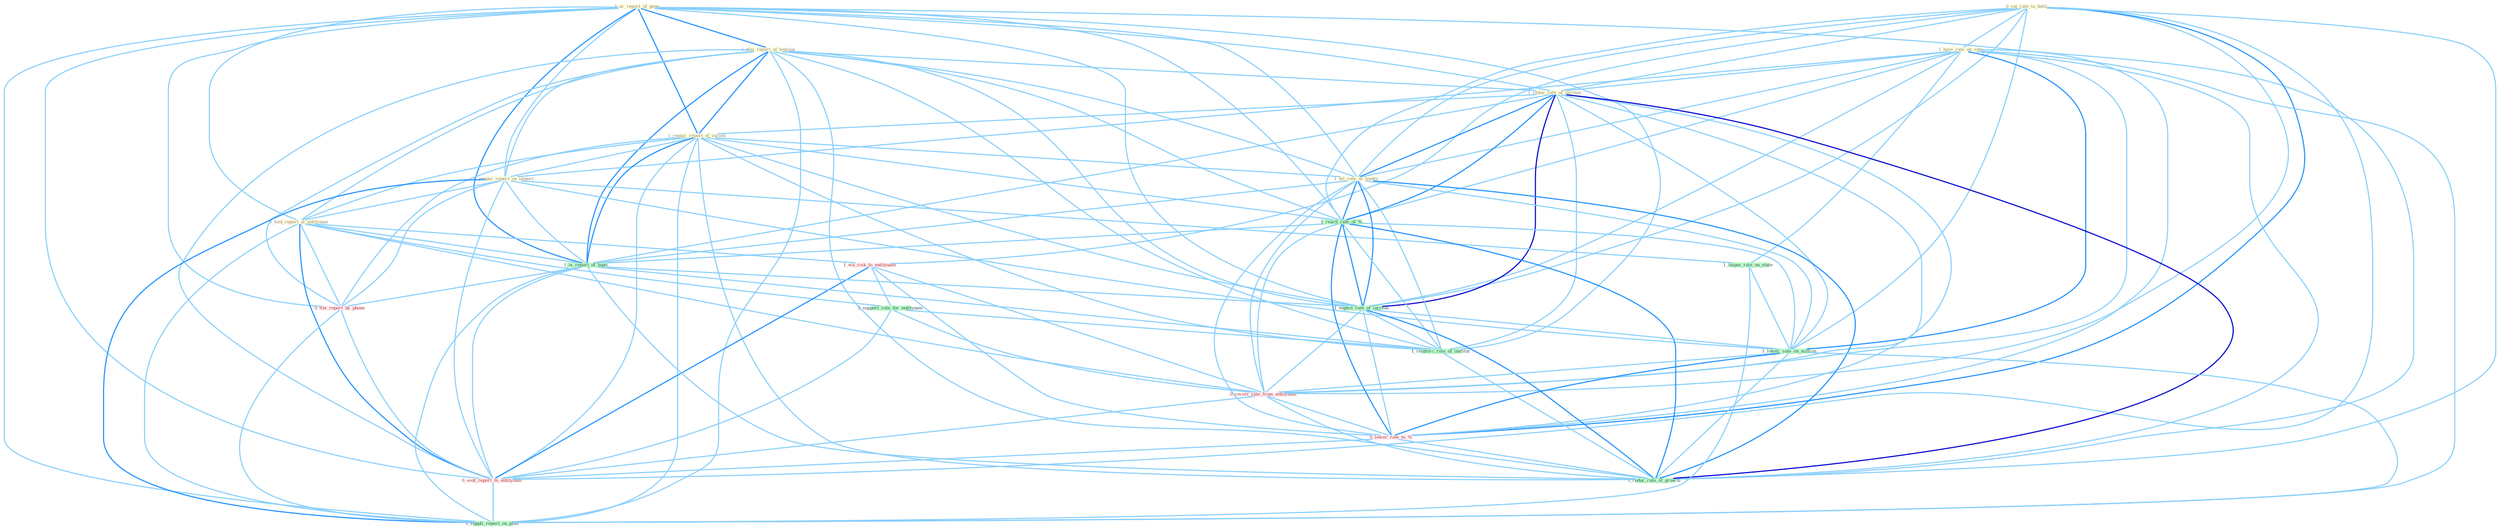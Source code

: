 Graph G{ 
    node
    [shape=polygon,style=filled,width=.5,height=.06,color="#BDFCC9",fixedsize=true,fontsize=4,
    fontcolor="#2f4f4f"];
    {node
    [color="#ffffe0", fontcolor="#8b7d6b"] "1_ar_report_of_gene " "1_plai_report_of_tension " "0_cut_rate_to_hold " "1_have_rate_on_vote " "1_reduc_rate_of_increas " "1_requir_report_of_varieti " "1_prepar_report_on_impact " "1_hit_rate_of_leader " "0_told_report_at_entitynam "}
{node [color="#fff0f5", fontcolor="#b22222"] "1_wa_risk_to_entitynam " "0_receiv_rate_from_entitynam " "0_file_report_by_phone " "0_lower_rate_to_% " "0_sent_report_to_entitynam "}
edge [color="#B0E2FF"];

	"1_ar_report_of_gene " -- "1_plai_report_of_tension " [w="2", color="#1e90ff" , len=0.8];
	"1_ar_report_of_gene " -- "1_reduc_rate_of_increas " [w="1", color="#87cefa" ];
	"1_ar_report_of_gene " -- "1_requir_report_of_varieti " [w="2", color="#1e90ff" , len=0.8];
	"1_ar_report_of_gene " -- "1_prepar_report_on_impact " [w="1", color="#87cefa" ];
	"1_ar_report_of_gene " -- "1_hit_rate_of_leader " [w="1", color="#87cefa" ];
	"1_ar_report_of_gene " -- "0_told_report_at_entitynam " [w="1", color="#87cefa" ];
	"1_ar_report_of_gene " -- "1_reach_rate_of_% " [w="1", color="#87cefa" ];
	"1_ar_report_of_gene " -- "1_is_report_of_topic " [w="2", color="#1e90ff" , len=0.8];
	"1_ar_report_of_gene " -- "1_expect_rate_of_increas " [w="1", color="#87cefa" ];
	"1_ar_report_of_gene " -- "1_reinforc_role_of_institut " [w="1", color="#87cefa" ];
	"1_ar_report_of_gene " -- "0_file_report_by_phone " [w="1", color="#87cefa" ];
	"1_ar_report_of_gene " -- "0_sent_report_to_entitynam " [w="1", color="#87cefa" ];
	"1_ar_report_of_gene " -- "1_suppli_report_on_plan " [w="1", color="#87cefa" ];
	"1_ar_report_of_gene " -- "1_reduc_rate_of_growth " [w="1", color="#87cefa" ];
	"1_plai_report_of_tension " -- "1_reduc_rate_of_increas " [w="1", color="#87cefa" ];
	"1_plai_report_of_tension " -- "1_requir_report_of_varieti " [w="2", color="#1e90ff" , len=0.8];
	"1_plai_report_of_tension " -- "1_prepar_report_on_impact " [w="1", color="#87cefa" ];
	"1_plai_report_of_tension " -- "1_hit_rate_of_leader " [w="1", color="#87cefa" ];
	"1_plai_report_of_tension " -- "0_told_report_at_entitynam " [w="1", color="#87cefa" ];
	"1_plai_report_of_tension " -- "1_reach_rate_of_% " [w="1", color="#87cefa" ];
	"1_plai_report_of_tension " -- "1_is_report_of_topic " [w="2", color="#1e90ff" , len=0.8];
	"1_plai_report_of_tension " -- "1_expect_rate_of_increas " [w="1", color="#87cefa" ];
	"1_plai_report_of_tension " -- "1_reinforc_role_of_institut " [w="1", color="#87cefa" ];
	"1_plai_report_of_tension " -- "0_file_report_by_phone " [w="1", color="#87cefa" ];
	"1_plai_report_of_tension " -- "0_sent_report_to_entitynam " [w="1", color="#87cefa" ];
	"1_plai_report_of_tension " -- "1_suppli_report_on_plan " [w="1", color="#87cefa" ];
	"1_plai_report_of_tension " -- "1_reduc_rate_of_growth " [w="1", color="#87cefa" ];
	"0_cut_rate_to_hold " -- "1_have_rate_on_vote " [w="1", color="#87cefa" ];
	"0_cut_rate_to_hold " -- "1_reduc_rate_of_increas " [w="1", color="#87cefa" ];
	"0_cut_rate_to_hold " -- "1_hit_rate_of_leader " [w="1", color="#87cefa" ];
	"0_cut_rate_to_hold " -- "1_wa_risk_to_entitynam " [w="1", color="#87cefa" ];
	"0_cut_rate_to_hold " -- "1_reach_rate_of_% " [w="1", color="#87cefa" ];
	"0_cut_rate_to_hold " -- "1_expect_rate_of_increas " [w="1", color="#87cefa" ];
	"0_cut_rate_to_hold " -- "1_lower_rate_on_million " [w="1", color="#87cefa" ];
	"0_cut_rate_to_hold " -- "0_receiv_rate_from_entitynam " [w="1", color="#87cefa" ];
	"0_cut_rate_to_hold " -- "0_lower_rate_to_% " [w="2", color="#1e90ff" , len=0.8];
	"0_cut_rate_to_hold " -- "0_sent_report_to_entitynam " [w="1", color="#87cefa" ];
	"0_cut_rate_to_hold " -- "1_reduc_rate_of_growth " [w="1", color="#87cefa" ];
	"1_have_rate_on_vote " -- "1_reduc_rate_of_increas " [w="1", color="#87cefa" ];
	"1_have_rate_on_vote " -- "1_prepar_report_on_impact " [w="1", color="#87cefa" ];
	"1_have_rate_on_vote " -- "1_hit_rate_of_leader " [w="1", color="#87cefa" ];
	"1_have_rate_on_vote " -- "1_impos_rule_on_state " [w="1", color="#87cefa" ];
	"1_have_rate_on_vote " -- "1_reach_rate_of_% " [w="1", color="#87cefa" ];
	"1_have_rate_on_vote " -- "1_expect_rate_of_increas " [w="1", color="#87cefa" ];
	"1_have_rate_on_vote " -- "1_lower_rate_on_million " [w="2", color="#1e90ff" , len=0.8];
	"1_have_rate_on_vote " -- "0_receiv_rate_from_entitynam " [w="1", color="#87cefa" ];
	"1_have_rate_on_vote " -- "0_lower_rate_to_% " [w="1", color="#87cefa" ];
	"1_have_rate_on_vote " -- "1_suppli_report_on_plan " [w="1", color="#87cefa" ];
	"1_have_rate_on_vote " -- "1_reduc_rate_of_growth " [w="1", color="#87cefa" ];
	"1_reduc_rate_of_increas " -- "1_requir_report_of_varieti " [w="1", color="#87cefa" ];
	"1_reduc_rate_of_increas " -- "1_hit_rate_of_leader " [w="2", color="#1e90ff" , len=0.8];
	"1_reduc_rate_of_increas " -- "1_reach_rate_of_% " [w="2", color="#1e90ff" , len=0.8];
	"1_reduc_rate_of_increas " -- "1_is_report_of_topic " [w="1", color="#87cefa" ];
	"1_reduc_rate_of_increas " -- "1_expect_rate_of_increas " [w="3", color="#0000cd" , len=0.6];
	"1_reduc_rate_of_increas " -- "1_reinforc_role_of_institut " [w="1", color="#87cefa" ];
	"1_reduc_rate_of_increas " -- "1_lower_rate_on_million " [w="1", color="#87cefa" ];
	"1_reduc_rate_of_increas " -- "0_receiv_rate_from_entitynam " [w="1", color="#87cefa" ];
	"1_reduc_rate_of_increas " -- "0_lower_rate_to_% " [w="1", color="#87cefa" ];
	"1_reduc_rate_of_increas " -- "1_reduc_rate_of_growth " [w="3", color="#0000cd" , len=0.6];
	"1_requir_report_of_varieti " -- "1_prepar_report_on_impact " [w="1", color="#87cefa" ];
	"1_requir_report_of_varieti " -- "1_hit_rate_of_leader " [w="1", color="#87cefa" ];
	"1_requir_report_of_varieti " -- "0_told_report_at_entitynam " [w="1", color="#87cefa" ];
	"1_requir_report_of_varieti " -- "1_reach_rate_of_% " [w="1", color="#87cefa" ];
	"1_requir_report_of_varieti " -- "1_is_report_of_topic " [w="2", color="#1e90ff" , len=0.8];
	"1_requir_report_of_varieti " -- "1_expect_rate_of_increas " [w="1", color="#87cefa" ];
	"1_requir_report_of_varieti " -- "1_reinforc_role_of_institut " [w="1", color="#87cefa" ];
	"1_requir_report_of_varieti " -- "0_file_report_by_phone " [w="1", color="#87cefa" ];
	"1_requir_report_of_varieti " -- "0_sent_report_to_entitynam " [w="1", color="#87cefa" ];
	"1_requir_report_of_varieti " -- "1_suppli_report_on_plan " [w="1", color="#87cefa" ];
	"1_requir_report_of_varieti " -- "1_reduc_rate_of_growth " [w="1", color="#87cefa" ];
	"1_prepar_report_on_impact " -- "0_told_report_at_entitynam " [w="1", color="#87cefa" ];
	"1_prepar_report_on_impact " -- "1_impos_rule_on_state " [w="1", color="#87cefa" ];
	"1_prepar_report_on_impact " -- "1_is_report_of_topic " [w="1", color="#87cefa" ];
	"1_prepar_report_on_impact " -- "1_lower_rate_on_million " [w="1", color="#87cefa" ];
	"1_prepar_report_on_impact " -- "0_file_report_by_phone " [w="1", color="#87cefa" ];
	"1_prepar_report_on_impact " -- "0_sent_report_to_entitynam " [w="1", color="#87cefa" ];
	"1_prepar_report_on_impact " -- "1_suppli_report_on_plan " [w="2", color="#1e90ff" , len=0.8];
	"1_hit_rate_of_leader " -- "1_reach_rate_of_% " [w="2", color="#1e90ff" , len=0.8];
	"1_hit_rate_of_leader " -- "1_is_report_of_topic " [w="1", color="#87cefa" ];
	"1_hit_rate_of_leader " -- "1_expect_rate_of_increas " [w="2", color="#1e90ff" , len=0.8];
	"1_hit_rate_of_leader " -- "1_reinforc_role_of_institut " [w="1", color="#87cefa" ];
	"1_hit_rate_of_leader " -- "1_lower_rate_on_million " [w="1", color="#87cefa" ];
	"1_hit_rate_of_leader " -- "0_receiv_rate_from_entitynam " [w="1", color="#87cefa" ];
	"1_hit_rate_of_leader " -- "0_lower_rate_to_% " [w="1", color="#87cefa" ];
	"1_hit_rate_of_leader " -- "1_reduc_rate_of_growth " [w="2", color="#1e90ff" , len=0.8];
	"0_told_report_at_entitynam " -- "1_wa_risk_to_entitynam " [w="1", color="#87cefa" ];
	"0_told_report_at_entitynam " -- "1_support_role_for_entitynam " [w="1", color="#87cefa" ];
	"0_told_report_at_entitynam " -- "1_is_report_of_topic " [w="1", color="#87cefa" ];
	"0_told_report_at_entitynam " -- "0_receiv_rate_from_entitynam " [w="1", color="#87cefa" ];
	"0_told_report_at_entitynam " -- "0_file_report_by_phone " [w="1", color="#87cefa" ];
	"0_told_report_at_entitynam " -- "0_sent_report_to_entitynam " [w="2", color="#1e90ff" , len=0.8];
	"0_told_report_at_entitynam " -- "1_suppli_report_on_plan " [w="1", color="#87cefa" ];
	"1_wa_risk_to_entitynam " -- "1_support_role_for_entitynam " [w="1", color="#87cefa" ];
	"1_wa_risk_to_entitynam " -- "0_receiv_rate_from_entitynam " [w="1", color="#87cefa" ];
	"1_wa_risk_to_entitynam " -- "0_lower_rate_to_% " [w="1", color="#87cefa" ];
	"1_wa_risk_to_entitynam " -- "0_sent_report_to_entitynam " [w="2", color="#1e90ff" , len=0.8];
	"1_impos_rule_on_state " -- "1_lower_rate_on_million " [w="1", color="#87cefa" ];
	"1_impos_rule_on_state " -- "1_suppli_report_on_plan " [w="1", color="#87cefa" ];
	"1_support_role_for_entitynam " -- "1_reinforc_role_of_institut " [w="1", color="#87cefa" ];
	"1_support_role_for_entitynam " -- "0_receiv_rate_from_entitynam " [w="1", color="#87cefa" ];
	"1_support_role_for_entitynam " -- "0_sent_report_to_entitynam " [w="1", color="#87cefa" ];
	"1_reach_rate_of_% " -- "1_is_report_of_topic " [w="1", color="#87cefa" ];
	"1_reach_rate_of_% " -- "1_expect_rate_of_increas " [w="2", color="#1e90ff" , len=0.8];
	"1_reach_rate_of_% " -- "1_reinforc_role_of_institut " [w="1", color="#87cefa" ];
	"1_reach_rate_of_% " -- "1_lower_rate_on_million " [w="1", color="#87cefa" ];
	"1_reach_rate_of_% " -- "0_receiv_rate_from_entitynam " [w="1", color="#87cefa" ];
	"1_reach_rate_of_% " -- "0_lower_rate_to_% " [w="2", color="#1e90ff" , len=0.8];
	"1_reach_rate_of_% " -- "1_reduc_rate_of_growth " [w="2", color="#1e90ff" , len=0.8];
	"1_is_report_of_topic " -- "1_expect_rate_of_increas " [w="1", color="#87cefa" ];
	"1_is_report_of_topic " -- "1_reinforc_role_of_institut " [w="1", color="#87cefa" ];
	"1_is_report_of_topic " -- "0_file_report_by_phone " [w="1", color="#87cefa" ];
	"1_is_report_of_topic " -- "0_sent_report_to_entitynam " [w="1", color="#87cefa" ];
	"1_is_report_of_topic " -- "1_suppli_report_on_plan " [w="1", color="#87cefa" ];
	"1_is_report_of_topic " -- "1_reduc_rate_of_growth " [w="1", color="#87cefa" ];
	"1_expect_rate_of_increas " -- "1_reinforc_role_of_institut " [w="1", color="#87cefa" ];
	"1_expect_rate_of_increas " -- "1_lower_rate_on_million " [w="1", color="#87cefa" ];
	"1_expect_rate_of_increas " -- "0_receiv_rate_from_entitynam " [w="1", color="#87cefa" ];
	"1_expect_rate_of_increas " -- "0_lower_rate_to_% " [w="1", color="#87cefa" ];
	"1_expect_rate_of_increas " -- "1_reduc_rate_of_growth " [w="2", color="#1e90ff" , len=0.8];
	"1_reinforc_role_of_institut " -- "1_reduc_rate_of_growth " [w="1", color="#87cefa" ];
	"1_lower_rate_on_million " -- "0_receiv_rate_from_entitynam " [w="1", color="#87cefa" ];
	"1_lower_rate_on_million " -- "0_lower_rate_to_% " [w="2", color="#1e90ff" , len=0.8];
	"1_lower_rate_on_million " -- "1_suppli_report_on_plan " [w="1", color="#87cefa" ];
	"1_lower_rate_on_million " -- "1_reduc_rate_of_growth " [w="1", color="#87cefa" ];
	"0_receiv_rate_from_entitynam " -- "0_lower_rate_to_% " [w="1", color="#87cefa" ];
	"0_receiv_rate_from_entitynam " -- "0_sent_report_to_entitynam " [w="1", color="#87cefa" ];
	"0_receiv_rate_from_entitynam " -- "1_reduc_rate_of_growth " [w="1", color="#87cefa" ];
	"0_file_report_by_phone " -- "0_sent_report_to_entitynam " [w="1", color="#87cefa" ];
	"0_file_report_by_phone " -- "1_suppli_report_on_plan " [w="1", color="#87cefa" ];
	"0_lower_rate_to_% " -- "0_sent_report_to_entitynam " [w="1", color="#87cefa" ];
	"0_lower_rate_to_% " -- "1_reduc_rate_of_growth " [w="1", color="#87cefa" ];
	"0_sent_report_to_entitynam " -- "1_suppli_report_on_plan " [w="1", color="#87cefa" ];
}